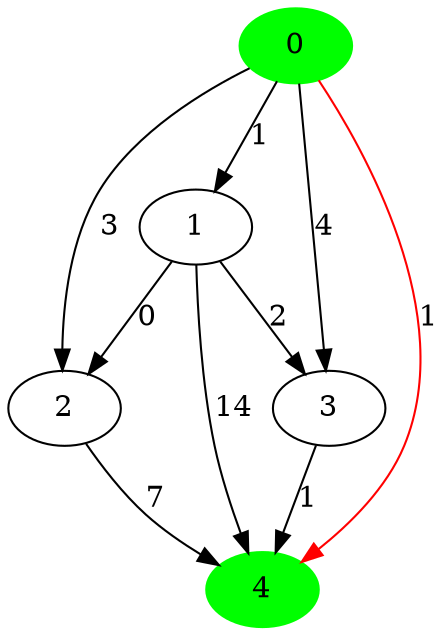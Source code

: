 digraph dicgraph { // 5
n0->n1 [label = 1] // 0 1 1
n0->n2 [label = 3] // 0 2 3
n0->n3 [label = 4] // 0 3 4
n0->n4 [label = 1 ,color = red] // 0 4 1
n1->n2 [label = 0] // 1 2 0
n1->n3 [label = 2] // 1 3 2
n1->n4 [label = 14] // 1 4 14
n2->n4 [label = 7] // 2 4 7
n3->n4 [label = 1] // 3 4 1
n0 [label="0", style = filled , color = green ]
n1 [label="1"]
n2 [label="2"]
n3 [label="3"]
n4 [label="4", style = filled , color = green ]
}